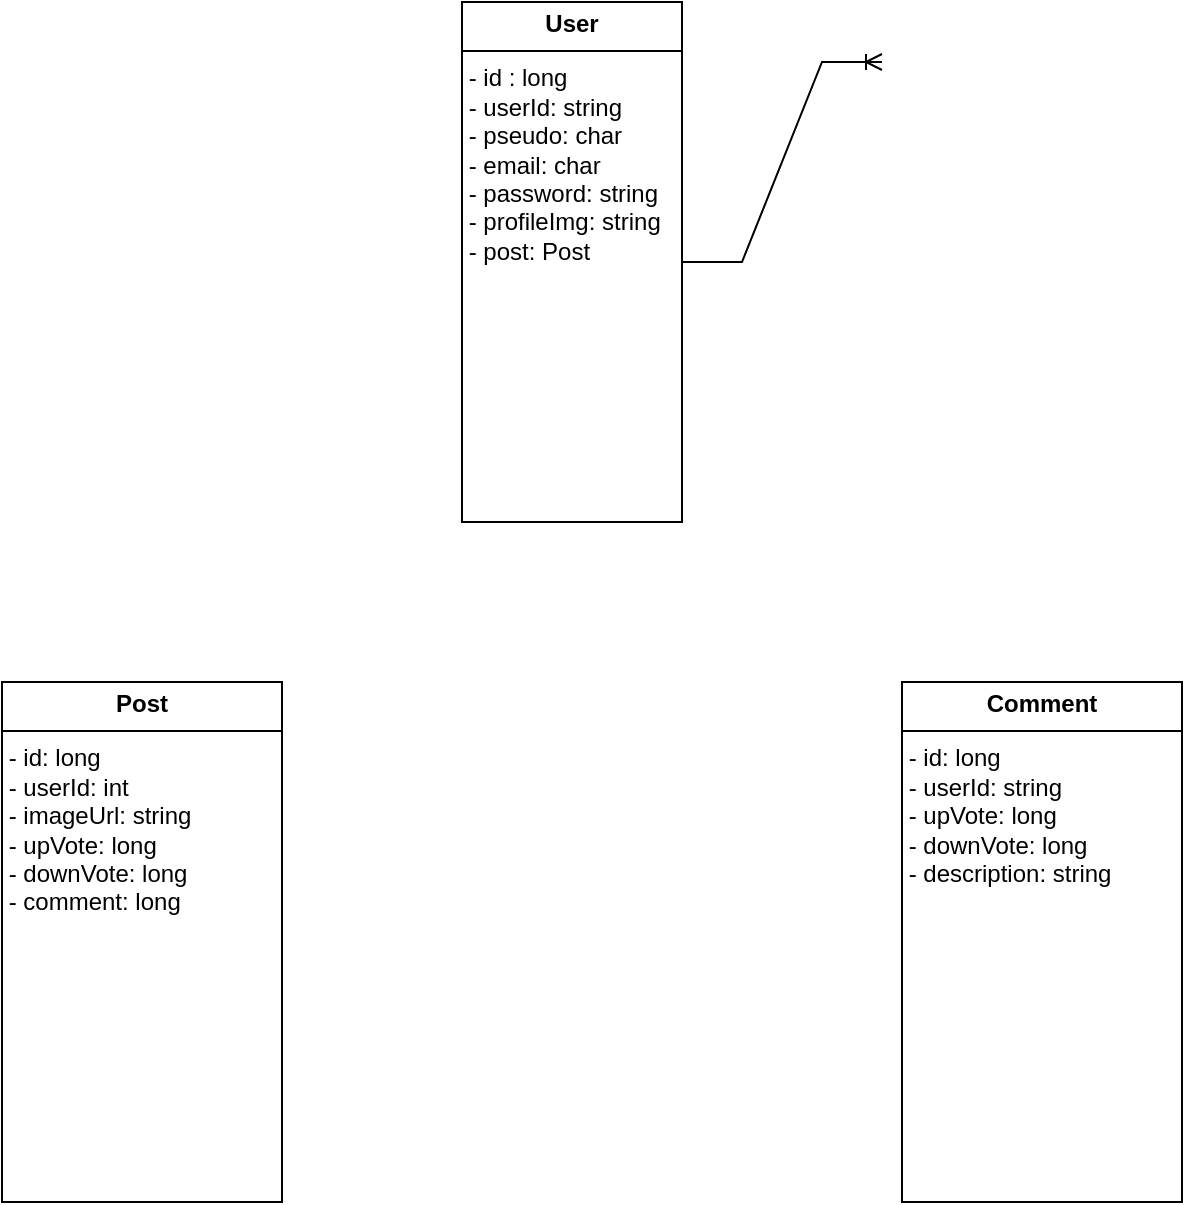 <mxfile version="24.7.16">
  <diagram name="Page-1" id="rnB9Sl1U5kSS0szywcif">
    <mxGraphModel dx="245" dy="126" grid="1" gridSize="10" guides="1" tooltips="1" connect="1" arrows="1" fold="1" page="1" pageScale="1" pageWidth="827" pageHeight="1169" math="0" shadow="0">
      <root>
        <mxCell id="0" />
        <mxCell id="1" parent="0" />
        <mxCell id="A5fnngF8xe87n81Fk145-1" value="&lt;p style=&quot;margin:0px;margin-top:4px;text-align:center;&quot;&gt;&lt;b&gt;User&lt;/b&gt;&lt;/p&gt;&lt;hr size=&quot;1&quot; style=&quot;border-style:solid;&quot;&gt;&lt;div style=&quot;height:2px;&quot;&gt;&amp;nbsp;- id : long&lt;br&gt;&amp;nbsp;- userId: string&lt;br&gt;&amp;nbsp;- pseudo: char&lt;br&gt;&amp;nbsp;- email: char&lt;br&gt;&amp;nbsp;- password: string&lt;br&gt;&amp;nbsp;- profileImg: string&lt;br&gt;&amp;nbsp;- post: Post&lt;br&gt;&lt;/div&gt;" style="verticalAlign=top;align=left;overflow=fill;html=1;whiteSpace=wrap;" vertex="1" parent="1">
          <mxGeometry x="750" y="170" width="110" height="260" as="geometry" />
        </mxCell>
        <mxCell id="A5fnngF8xe87n81Fk145-5" value="&lt;p style=&quot;margin:0px;margin-top:4px;text-align:center;&quot;&gt;&lt;b&gt;Post&lt;/b&gt;&lt;/p&gt;&lt;hr size=&quot;1&quot; style=&quot;border-style:solid;&quot;&gt;&lt;div style=&quot;height:2px;&quot;&gt;&amp;nbsp;- id: long&lt;br&gt;&amp;nbsp;- userId: int&lt;br&gt;&amp;nbsp;- imageUrl: string&lt;br&gt;&amp;nbsp;- upVote: long&lt;br&gt;&amp;nbsp;- downVote: long&lt;br&gt;&amp;nbsp;- comment: long&lt;/div&gt;&lt;div style=&quot;height:2px;&quot;&gt;&lt;br&gt;&lt;/div&gt;&lt;div style=&quot;height:2px;&quot;&gt;&lt;br&gt;&lt;/div&gt;&lt;div style=&quot;height:2px;&quot;&gt;&lt;br&gt;&lt;/div&gt;" style="verticalAlign=top;align=left;overflow=fill;html=1;whiteSpace=wrap;" vertex="1" parent="1">
          <mxGeometry x="520" y="510" width="140" height="260" as="geometry" />
        </mxCell>
        <mxCell id="A5fnngF8xe87n81Fk145-6" value="&lt;p style=&quot;margin:0px;margin-top:4px;text-align:center;&quot;&gt;&lt;b&gt;Comment&lt;/b&gt;&lt;/p&gt;&lt;hr size=&quot;1&quot; style=&quot;border-style:solid;&quot;&gt;&lt;div style=&quot;height:2px;&quot;&gt;&amp;nbsp;- id: long&lt;br&gt;&amp;nbsp;- userId: string&amp;nbsp;&lt;br&gt;&amp;nbsp;- upVote: long&lt;br&gt;&amp;nbsp;- downVote: long&lt;br&gt;&amp;nbsp;- description: string&lt;/div&gt;&lt;div style=&quot;height:2px;&quot;&gt;&lt;br&gt;&lt;/div&gt;&lt;div style=&quot;height:2px;&quot;&gt;&lt;br&gt;&lt;/div&gt;&lt;div style=&quot;height:2px;&quot;&gt;&lt;br&gt;&lt;/div&gt;" style="verticalAlign=top;align=left;overflow=fill;html=1;whiteSpace=wrap;" vertex="1" parent="1">
          <mxGeometry x="970" y="510" width="140" height="260" as="geometry" />
        </mxCell>
        <mxCell id="A5fnngF8xe87n81Fk145-7" value="" style="edgeStyle=entityRelationEdgeStyle;fontSize=12;html=1;endArrow=ERoneToMany;rounded=0;" edge="1" parent="1">
          <mxGeometry width="100" height="100" relative="1" as="geometry">
            <mxPoint x="860" y="300" as="sourcePoint" />
            <mxPoint x="960" y="200" as="targetPoint" />
            <Array as="points">
              <mxPoint x="880" y="300" />
            </Array>
          </mxGeometry>
        </mxCell>
      </root>
    </mxGraphModel>
  </diagram>
</mxfile>
